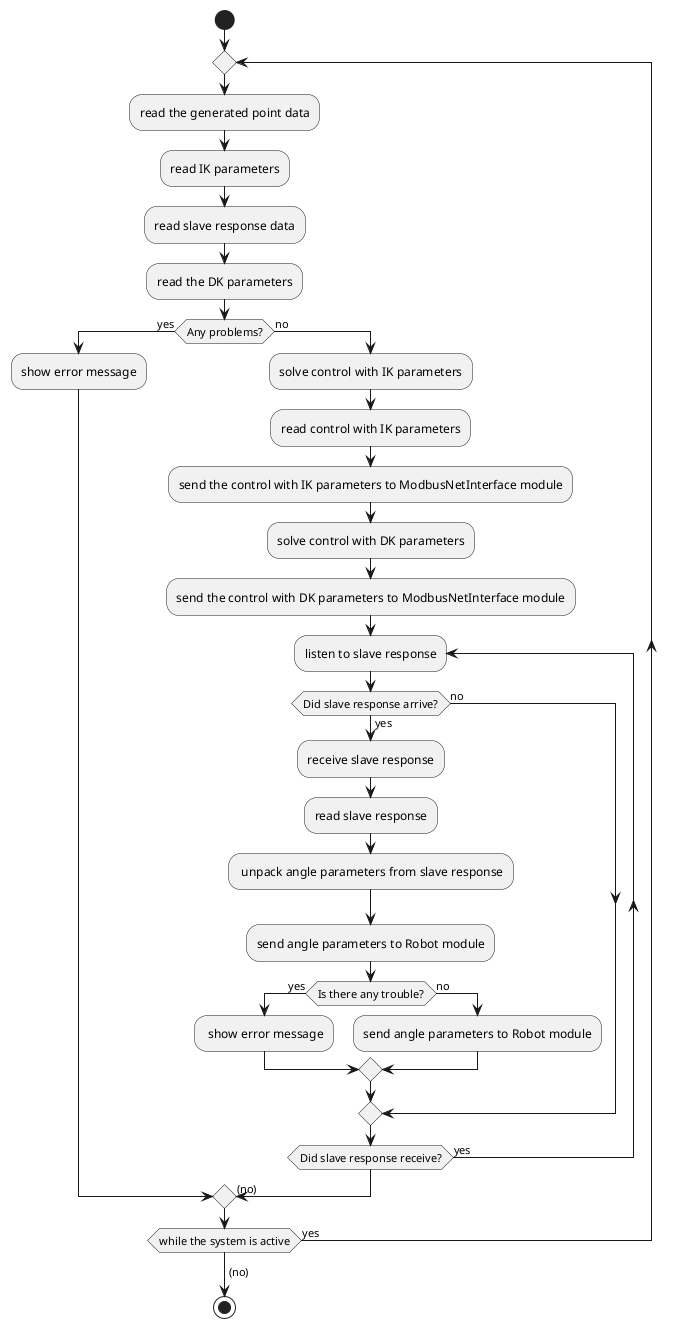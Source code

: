@startuml
start
repeat
    :read the generated point data;
    :read IK parameters;
    :read slave response data;
    :read the DK parameters;
if (Any problems?) then (yes)
    :show error message;
else (no)
    :solve control with IK parameters;
    :read control with IK parameters;
    :send the control with IK parameters to ModbusNetInterface module;
    :solve control with DK parameters;
    :send the control with DK parameters to ModbusNetInterface module;
repeat :listen to slave response;
    if(Did slave response arrive?) then (yes)
        :receive slave response;
        :read slave response;
        : unpack angle parameters from slave response;
        :send angle parameters to Robot module;
        if (Is there any trouble?) then (yes)
            : show error message;
        else(no)
            :send angle parameters to Robot module;
        endif
    else (no)
    endif
repeat while (Did slave response receive?) is (yes)
    ->(no);    
endif
repeat while (while the system is active) is (yes)
->(no);
stop
@enduml